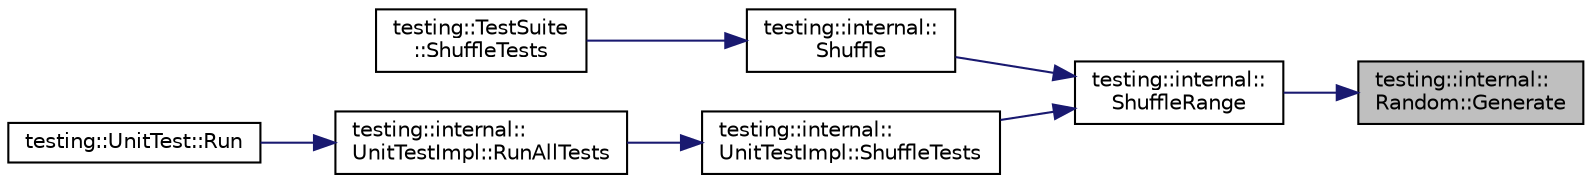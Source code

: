 digraph "testing::internal::Random::Generate"
{
 // LATEX_PDF_SIZE
  bgcolor="transparent";
  edge [fontname="Helvetica",fontsize="10",labelfontname="Helvetica",labelfontsize="10"];
  node [fontname="Helvetica",fontsize="10",shape=record];
  rankdir="RL";
  Node1 [label="testing::internal::\lRandom::Generate",height=0.2,width=0.4,color="black", fillcolor="grey75", style="filled", fontcolor="black",tooltip=" "];
  Node1 -> Node2 [dir="back",color="midnightblue",fontsize="10",style="solid",fontname="Helvetica"];
  Node2 [label="testing::internal::\lShuffleRange",height=0.2,width=0.4,color="black",URL="$namespacetesting_1_1internal.html#a0e1d3dc36138a591769412d4c7779861",tooltip=" "];
  Node2 -> Node3 [dir="back",color="midnightblue",fontsize="10",style="solid",fontname="Helvetica"];
  Node3 [label="testing::internal::\lShuffle",height=0.2,width=0.4,color="black",URL="$namespacetesting_1_1internal.html#a90d9e6ffe8522a7eb1b2ce9b1a0c4673",tooltip=" "];
  Node3 -> Node4 [dir="back",color="midnightblue",fontsize="10",style="solid",fontname="Helvetica"];
  Node4 [label="testing::TestSuite\l::ShuffleTests",height=0.2,width=0.4,color="black",URL="$classtesting_1_1TestSuite.html#ab5c2055e93f43a2029e36adc5d75347a",tooltip=" "];
  Node2 -> Node5 [dir="back",color="midnightblue",fontsize="10",style="solid",fontname="Helvetica"];
  Node5 [label="testing::internal::\lUnitTestImpl::ShuffleTests",height=0.2,width=0.4,color="black",URL="$classtesting_1_1internal_1_1UnitTestImpl.html#aaaa38e6a4372e6bb9bbe3143a3a32b65",tooltip=" "];
  Node5 -> Node6 [dir="back",color="midnightblue",fontsize="10",style="solid",fontname="Helvetica"];
  Node6 [label="testing::internal::\lUnitTestImpl::RunAllTests",height=0.2,width=0.4,color="black",URL="$classtesting_1_1internal_1_1UnitTestImpl.html#a1fb6be9971f4768c4136a05aa9e7e375",tooltip=" "];
  Node6 -> Node7 [dir="back",color="midnightblue",fontsize="10",style="solid",fontname="Helvetica"];
  Node7 [label="testing::UnitTest::Run",height=0.2,width=0.4,color="black",URL="$classtesting_1_1UnitTest.html#a2febc800536b44500565f4c423f359d3",tooltip=" "];
}

